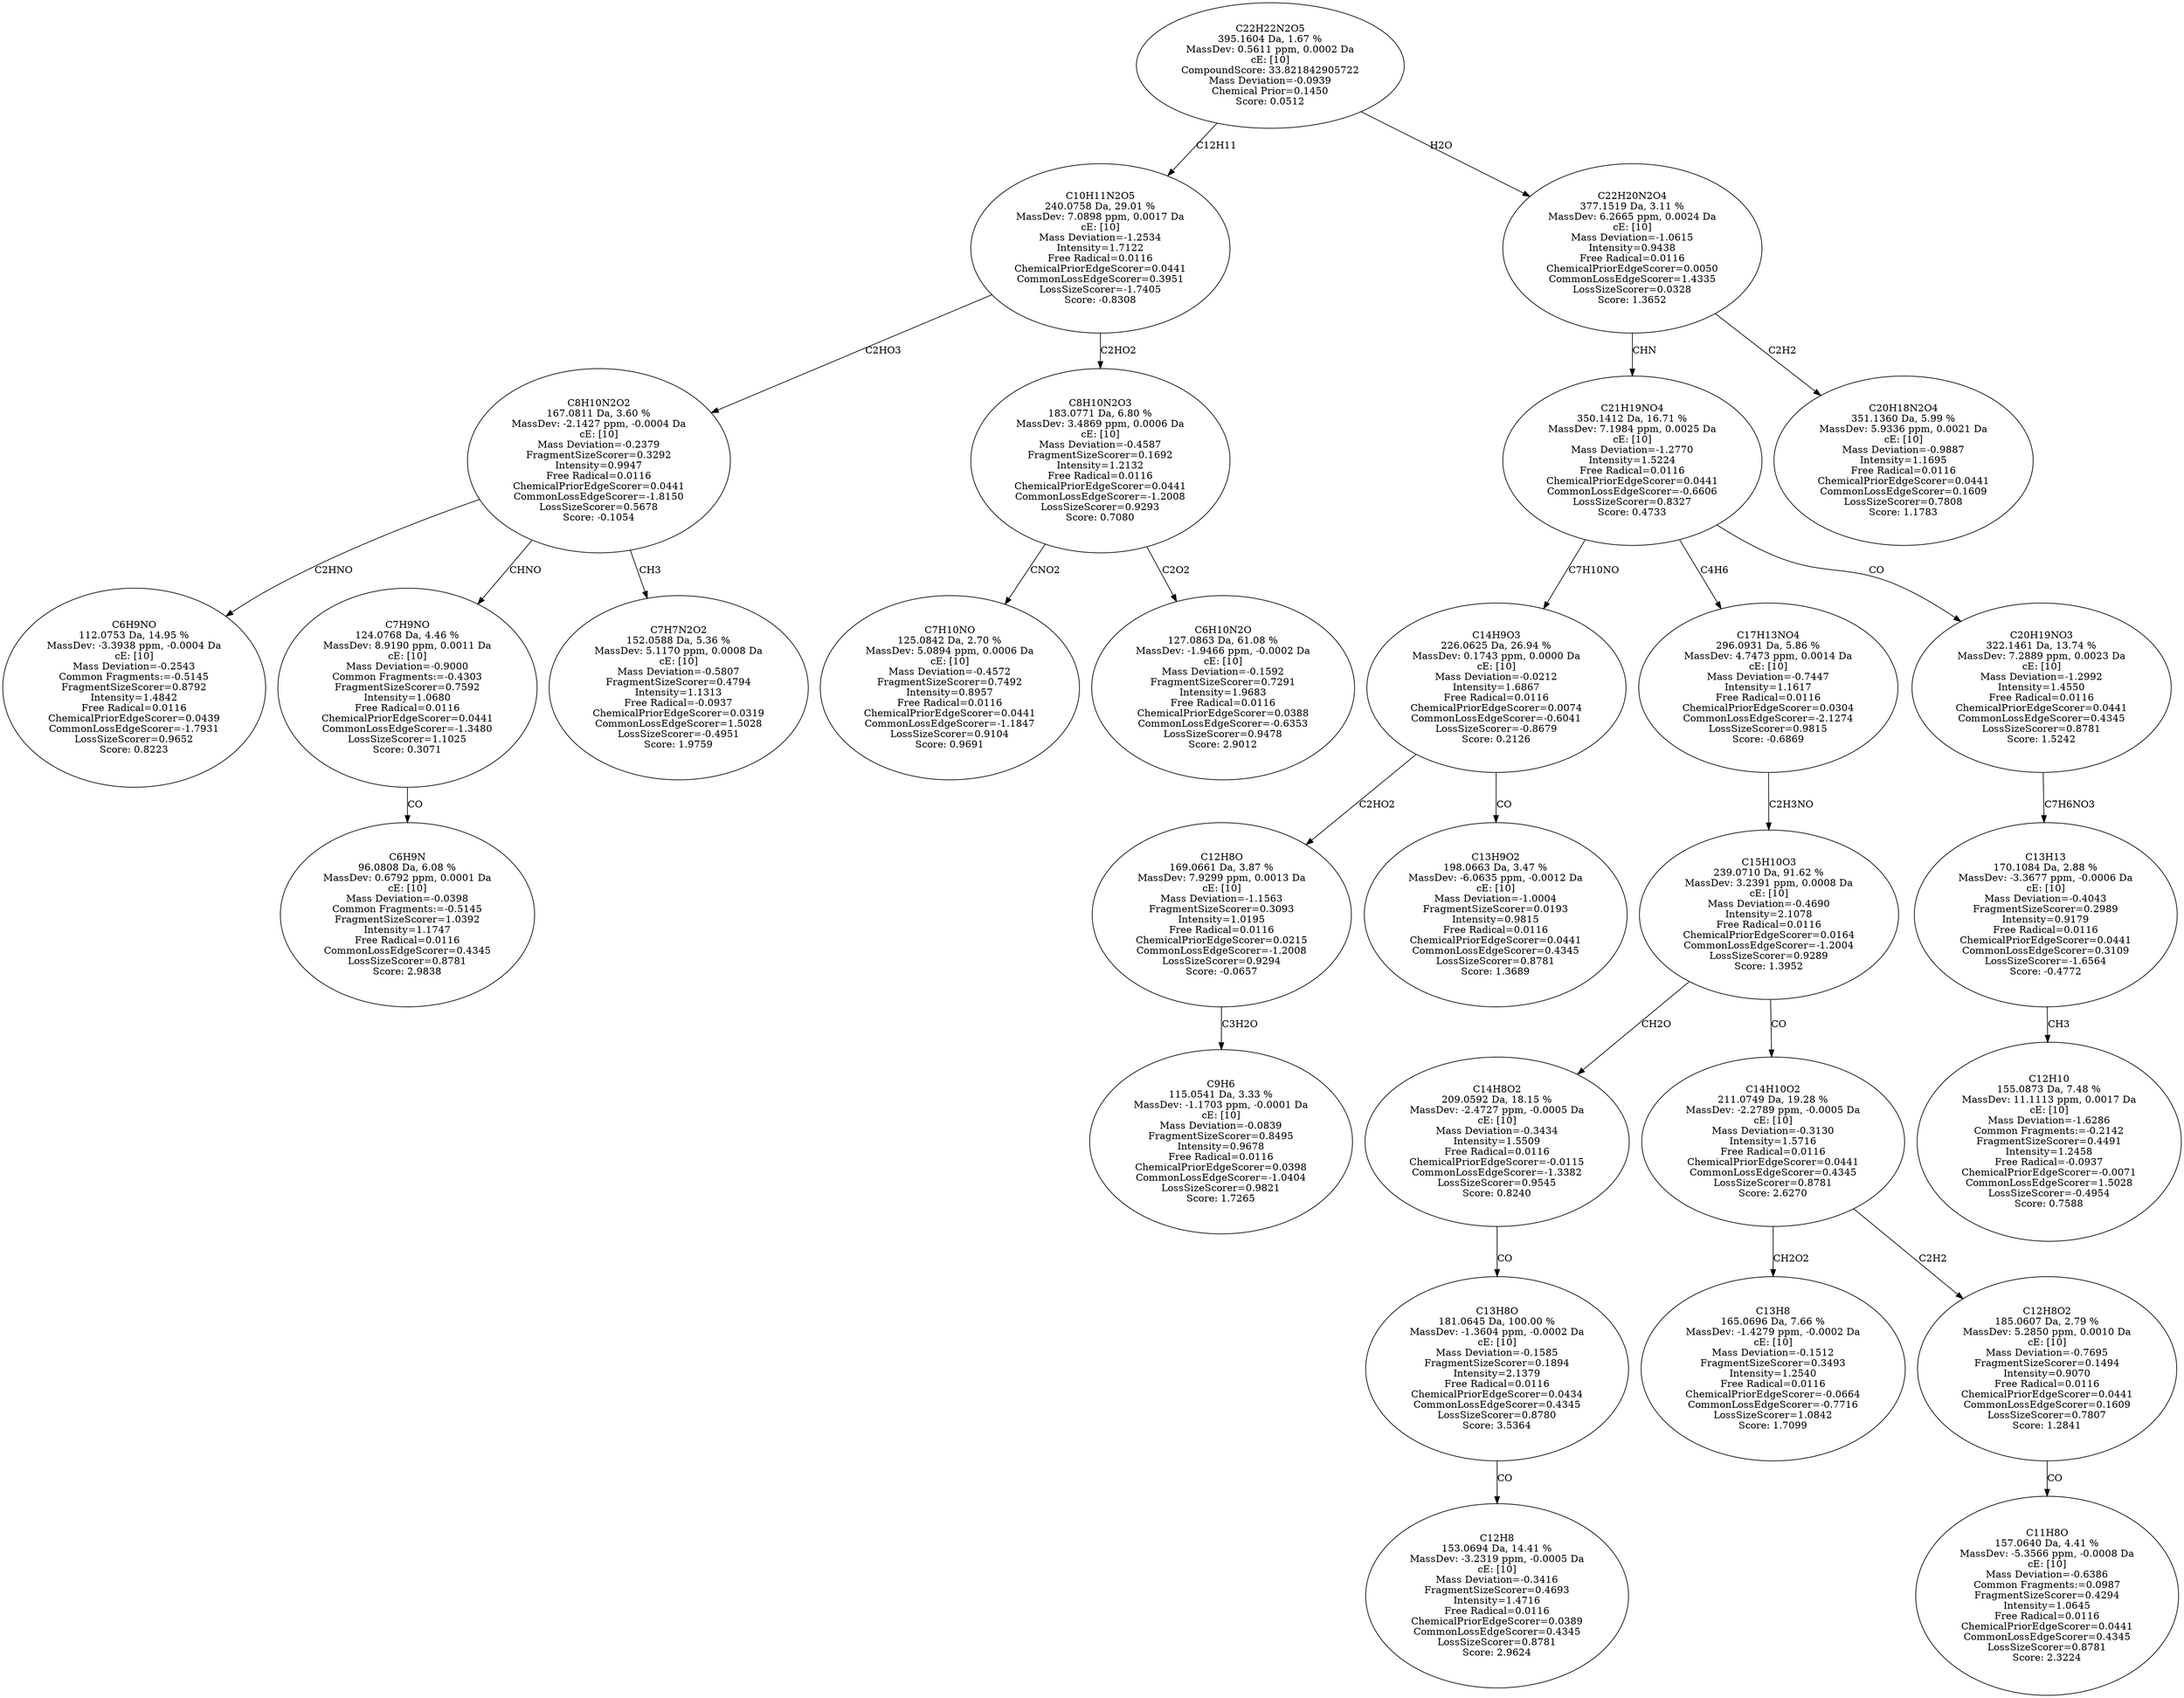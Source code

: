 strict digraph {
v1 [label="C6H9NO\n112.0753 Da, 14.95 %\nMassDev: -3.3938 ppm, -0.0004 Da\ncE: [10]\nMass Deviation=-0.2543\nCommon Fragments:=-0.5145\nFragmentSizeScorer=0.8792\nIntensity=1.4842\nFree Radical=0.0116\nChemicalPriorEdgeScorer=0.0439\nCommonLossEdgeScorer=-1.7931\nLossSizeScorer=0.9652\nScore: 0.8223"];
v2 [label="C6H9N\n96.0808 Da, 6.08 %\nMassDev: 0.6792 ppm, 0.0001 Da\ncE: [10]\nMass Deviation=-0.0398\nCommon Fragments:=-0.5145\nFragmentSizeScorer=1.0392\nIntensity=1.1747\nFree Radical=0.0116\nCommonLossEdgeScorer=0.4345\nLossSizeScorer=0.8781\nScore: 2.9838"];
v3 [label="C7H9NO\n124.0768 Da, 4.46 %\nMassDev: 8.9190 ppm, 0.0011 Da\ncE: [10]\nMass Deviation=-0.9000\nCommon Fragments:=-0.4303\nFragmentSizeScorer=0.7592\nIntensity=1.0680\nFree Radical=0.0116\nChemicalPriorEdgeScorer=0.0441\nCommonLossEdgeScorer=-1.3480\nLossSizeScorer=1.1025\nScore: 0.3071"];
v4 [label="C7H7N2O2\n152.0588 Da, 5.36 %\nMassDev: 5.1170 ppm, 0.0008 Da\ncE: [10]\nMass Deviation=-0.5807\nFragmentSizeScorer=0.4794\nIntensity=1.1313\nFree Radical=-0.0937\nChemicalPriorEdgeScorer=0.0319\nCommonLossEdgeScorer=1.5028\nLossSizeScorer=-0.4951\nScore: 1.9759"];
v5 [label="C8H10N2O2\n167.0811 Da, 3.60 %\nMassDev: -2.1427 ppm, -0.0004 Da\ncE: [10]\nMass Deviation=-0.2379\nFragmentSizeScorer=0.3292\nIntensity=0.9947\nFree Radical=0.0116\nChemicalPriorEdgeScorer=0.0441\nCommonLossEdgeScorer=-1.8150\nLossSizeScorer=0.5678\nScore: -0.1054"];
v6 [label="C7H10NO\n125.0842 Da, 2.70 %\nMassDev: 5.0894 ppm, 0.0006 Da\ncE: [10]\nMass Deviation=-0.4572\nFragmentSizeScorer=0.7492\nIntensity=0.8957\nFree Radical=0.0116\nChemicalPriorEdgeScorer=0.0441\nCommonLossEdgeScorer=-1.1847\nLossSizeScorer=0.9104\nScore: 0.9691"];
v7 [label="C6H10N2O\n127.0863 Da, 61.08 %\nMassDev: -1.9466 ppm, -0.0002 Da\ncE: [10]\nMass Deviation=-0.1592\nFragmentSizeScorer=0.7291\nIntensity=1.9683\nFree Radical=0.0116\nChemicalPriorEdgeScorer=0.0388\nCommonLossEdgeScorer=-0.6353\nLossSizeScorer=0.9478\nScore: 2.9012"];
v8 [label="C8H10N2O3\n183.0771 Da, 6.80 %\nMassDev: 3.4869 ppm, 0.0006 Da\ncE: [10]\nMass Deviation=-0.4587\nFragmentSizeScorer=0.1692\nIntensity=1.2132\nFree Radical=0.0116\nChemicalPriorEdgeScorer=0.0441\nCommonLossEdgeScorer=-1.2008\nLossSizeScorer=0.9293\nScore: 0.7080"];
v9 [label="C10H11N2O5\n240.0758 Da, 29.01 %\nMassDev: 7.0898 ppm, 0.0017 Da\ncE: [10]\nMass Deviation=-1.2534\nIntensity=1.7122\nFree Radical=0.0116\nChemicalPriorEdgeScorer=0.0441\nCommonLossEdgeScorer=0.3951\nLossSizeScorer=-1.7405\nScore: -0.8308"];
v10 [label="C9H6\n115.0541 Da, 3.33 %\nMassDev: -1.1703 ppm, -0.0001 Da\ncE: [10]\nMass Deviation=-0.0839\nFragmentSizeScorer=0.8495\nIntensity=0.9678\nFree Radical=0.0116\nChemicalPriorEdgeScorer=0.0398\nCommonLossEdgeScorer=-1.0404\nLossSizeScorer=0.9821\nScore: 1.7265"];
v11 [label="C12H8O\n169.0661 Da, 3.87 %\nMassDev: 7.9299 ppm, 0.0013 Da\ncE: [10]\nMass Deviation=-1.1563\nFragmentSizeScorer=0.3093\nIntensity=1.0195\nFree Radical=0.0116\nChemicalPriorEdgeScorer=0.0215\nCommonLossEdgeScorer=-1.2008\nLossSizeScorer=0.9294\nScore: -0.0657"];
v12 [label="C13H9O2\n198.0663 Da, 3.47 %\nMassDev: -6.0635 ppm, -0.0012 Da\ncE: [10]\nMass Deviation=-1.0004\nFragmentSizeScorer=0.0193\nIntensity=0.9815\nFree Radical=0.0116\nChemicalPriorEdgeScorer=0.0441\nCommonLossEdgeScorer=0.4345\nLossSizeScorer=0.8781\nScore: 1.3689"];
v13 [label="C14H9O3\n226.0625 Da, 26.94 %\nMassDev: 0.1743 ppm, 0.0000 Da\ncE: [10]\nMass Deviation=-0.0212\nIntensity=1.6867\nFree Radical=0.0116\nChemicalPriorEdgeScorer=0.0074\nCommonLossEdgeScorer=-0.6041\nLossSizeScorer=-0.8679\nScore: 0.2126"];
v14 [label="C12H8\n153.0694 Da, 14.41 %\nMassDev: -3.2319 ppm, -0.0005 Da\ncE: [10]\nMass Deviation=-0.3416\nFragmentSizeScorer=0.4693\nIntensity=1.4716\nFree Radical=0.0116\nChemicalPriorEdgeScorer=0.0389\nCommonLossEdgeScorer=0.4345\nLossSizeScorer=0.8781\nScore: 2.9624"];
v15 [label="C13H8O\n181.0645 Da, 100.00 %\nMassDev: -1.3604 ppm, -0.0002 Da\ncE: [10]\nMass Deviation=-0.1585\nFragmentSizeScorer=0.1894\nIntensity=2.1379\nFree Radical=0.0116\nChemicalPriorEdgeScorer=0.0434\nCommonLossEdgeScorer=0.4345\nLossSizeScorer=0.8780\nScore: 3.5364"];
v16 [label="C14H8O2\n209.0592 Da, 18.15 %\nMassDev: -2.4727 ppm, -0.0005 Da\ncE: [10]\nMass Deviation=-0.3434\nIntensity=1.5509\nFree Radical=0.0116\nChemicalPriorEdgeScorer=-0.0115\nCommonLossEdgeScorer=-1.3382\nLossSizeScorer=0.9545\nScore: 0.8240"];
v17 [label="C13H8\n165.0696 Da, 7.66 %\nMassDev: -1.4279 ppm, -0.0002 Da\ncE: [10]\nMass Deviation=-0.1512\nFragmentSizeScorer=0.3493\nIntensity=1.2540\nFree Radical=0.0116\nChemicalPriorEdgeScorer=-0.0664\nCommonLossEdgeScorer=-0.7716\nLossSizeScorer=1.0842\nScore: 1.7099"];
v18 [label="C11H8O\n157.0640 Da, 4.41 %\nMassDev: -5.3566 ppm, -0.0008 Da\ncE: [10]\nMass Deviation=-0.6386\nCommon Fragments:=0.0987\nFragmentSizeScorer=0.4294\nIntensity=1.0645\nFree Radical=0.0116\nChemicalPriorEdgeScorer=0.0441\nCommonLossEdgeScorer=0.4345\nLossSizeScorer=0.8781\nScore: 2.3224"];
v19 [label="C12H8O2\n185.0607 Da, 2.79 %\nMassDev: 5.2850 ppm, 0.0010 Da\ncE: [10]\nMass Deviation=-0.7695\nFragmentSizeScorer=0.1494\nIntensity=0.9070\nFree Radical=0.0116\nChemicalPriorEdgeScorer=0.0441\nCommonLossEdgeScorer=0.1609\nLossSizeScorer=0.7807\nScore: 1.2841"];
v20 [label="C14H10O2\n211.0749 Da, 19.28 %\nMassDev: -2.2789 ppm, -0.0005 Da\ncE: [10]\nMass Deviation=-0.3130\nIntensity=1.5716\nFree Radical=0.0116\nChemicalPriorEdgeScorer=0.0441\nCommonLossEdgeScorer=0.4345\nLossSizeScorer=0.8781\nScore: 2.6270"];
v21 [label="C15H10O3\n239.0710 Da, 91.62 %\nMassDev: 3.2391 ppm, 0.0008 Da\ncE: [10]\nMass Deviation=-0.4690\nIntensity=2.1078\nFree Radical=0.0116\nChemicalPriorEdgeScorer=0.0164\nCommonLossEdgeScorer=-1.2004\nLossSizeScorer=0.9289\nScore: 1.3952"];
v22 [label="C17H13NO4\n296.0931 Da, 5.86 %\nMassDev: 4.7473 ppm, 0.0014 Da\ncE: [10]\nMass Deviation=-0.7447\nIntensity=1.1617\nFree Radical=0.0116\nChemicalPriorEdgeScorer=0.0304\nCommonLossEdgeScorer=-2.1274\nLossSizeScorer=0.9815\nScore: -0.6869"];
v23 [label="C12H10\n155.0873 Da, 7.48 %\nMassDev: 11.1113 ppm, 0.0017 Da\ncE: [10]\nMass Deviation=-1.6286\nCommon Fragments:=-0.2142\nFragmentSizeScorer=0.4491\nIntensity=1.2458\nFree Radical=-0.0937\nChemicalPriorEdgeScorer=-0.0071\nCommonLossEdgeScorer=1.5028\nLossSizeScorer=-0.4954\nScore: 0.7588"];
v24 [label="C13H13\n170.1084 Da, 2.88 %\nMassDev: -3.3677 ppm, -0.0006 Da\ncE: [10]\nMass Deviation=-0.4043\nFragmentSizeScorer=0.2989\nIntensity=0.9179\nFree Radical=0.0116\nChemicalPriorEdgeScorer=0.0441\nCommonLossEdgeScorer=0.3109\nLossSizeScorer=-1.6564\nScore: -0.4772"];
v25 [label="C20H19NO3\n322.1461 Da, 13.74 %\nMassDev: 7.2889 ppm, 0.0023 Da\ncE: [10]\nMass Deviation=-1.2992\nIntensity=1.4550\nFree Radical=0.0116\nChemicalPriorEdgeScorer=0.0441\nCommonLossEdgeScorer=0.4345\nLossSizeScorer=0.8781\nScore: 1.5242"];
v26 [label="C21H19NO4\n350.1412 Da, 16.71 %\nMassDev: 7.1984 ppm, 0.0025 Da\ncE: [10]\nMass Deviation=-1.2770\nIntensity=1.5224\nFree Radical=0.0116\nChemicalPriorEdgeScorer=0.0441\nCommonLossEdgeScorer=-0.6606\nLossSizeScorer=0.8327\nScore: 0.4733"];
v27 [label="C20H18N2O4\n351.1360 Da, 5.99 %\nMassDev: 5.9336 ppm, 0.0021 Da\ncE: [10]\nMass Deviation=-0.9887\nIntensity=1.1695\nFree Radical=0.0116\nChemicalPriorEdgeScorer=0.0441\nCommonLossEdgeScorer=0.1609\nLossSizeScorer=0.7808\nScore: 1.1783"];
v28 [label="C22H20N2O4\n377.1519 Da, 3.11 %\nMassDev: 6.2665 ppm, 0.0024 Da\ncE: [10]\nMass Deviation=-1.0615\nIntensity=0.9438\nFree Radical=0.0116\nChemicalPriorEdgeScorer=0.0050\nCommonLossEdgeScorer=1.4335\nLossSizeScorer=0.0328\nScore: 1.3652"];
v29 [label="C22H22N2O5\n395.1604 Da, 1.67 %\nMassDev: 0.5611 ppm, 0.0002 Da\ncE: [10]\nCompoundScore: 33.821842905722\nMass Deviation=-0.0939\nChemical Prior=0.1450\nScore: 0.0512"];
v5 -> v1 [label="C2HNO"];
v3 -> v2 [label="CO"];
v5 -> v3 [label="CHNO"];
v5 -> v4 [label="CH3"];
v9 -> v5 [label="C2HO3"];
v8 -> v6 [label="CNO2"];
v8 -> v7 [label="C2O2"];
v9 -> v8 [label="C2HO2"];
v29 -> v9 [label="C12H11"];
v11 -> v10 [label="C3H2O"];
v13 -> v11 [label="C2HO2"];
v13 -> v12 [label="CO"];
v26 -> v13 [label="C7H10NO"];
v15 -> v14 [label="CO"];
v16 -> v15 [label="CO"];
v21 -> v16 [label="CH2O"];
v20 -> v17 [label="CH2O2"];
v19 -> v18 [label="CO"];
v20 -> v19 [label="C2H2"];
v21 -> v20 [label="CO"];
v22 -> v21 [label="C2H3NO"];
v26 -> v22 [label="C4H6"];
v24 -> v23 [label="CH3"];
v25 -> v24 [label="C7H6NO3"];
v26 -> v25 [label="CO"];
v28 -> v26 [label="CHN"];
v28 -> v27 [label="C2H2"];
v29 -> v28 [label="H2O"];
}